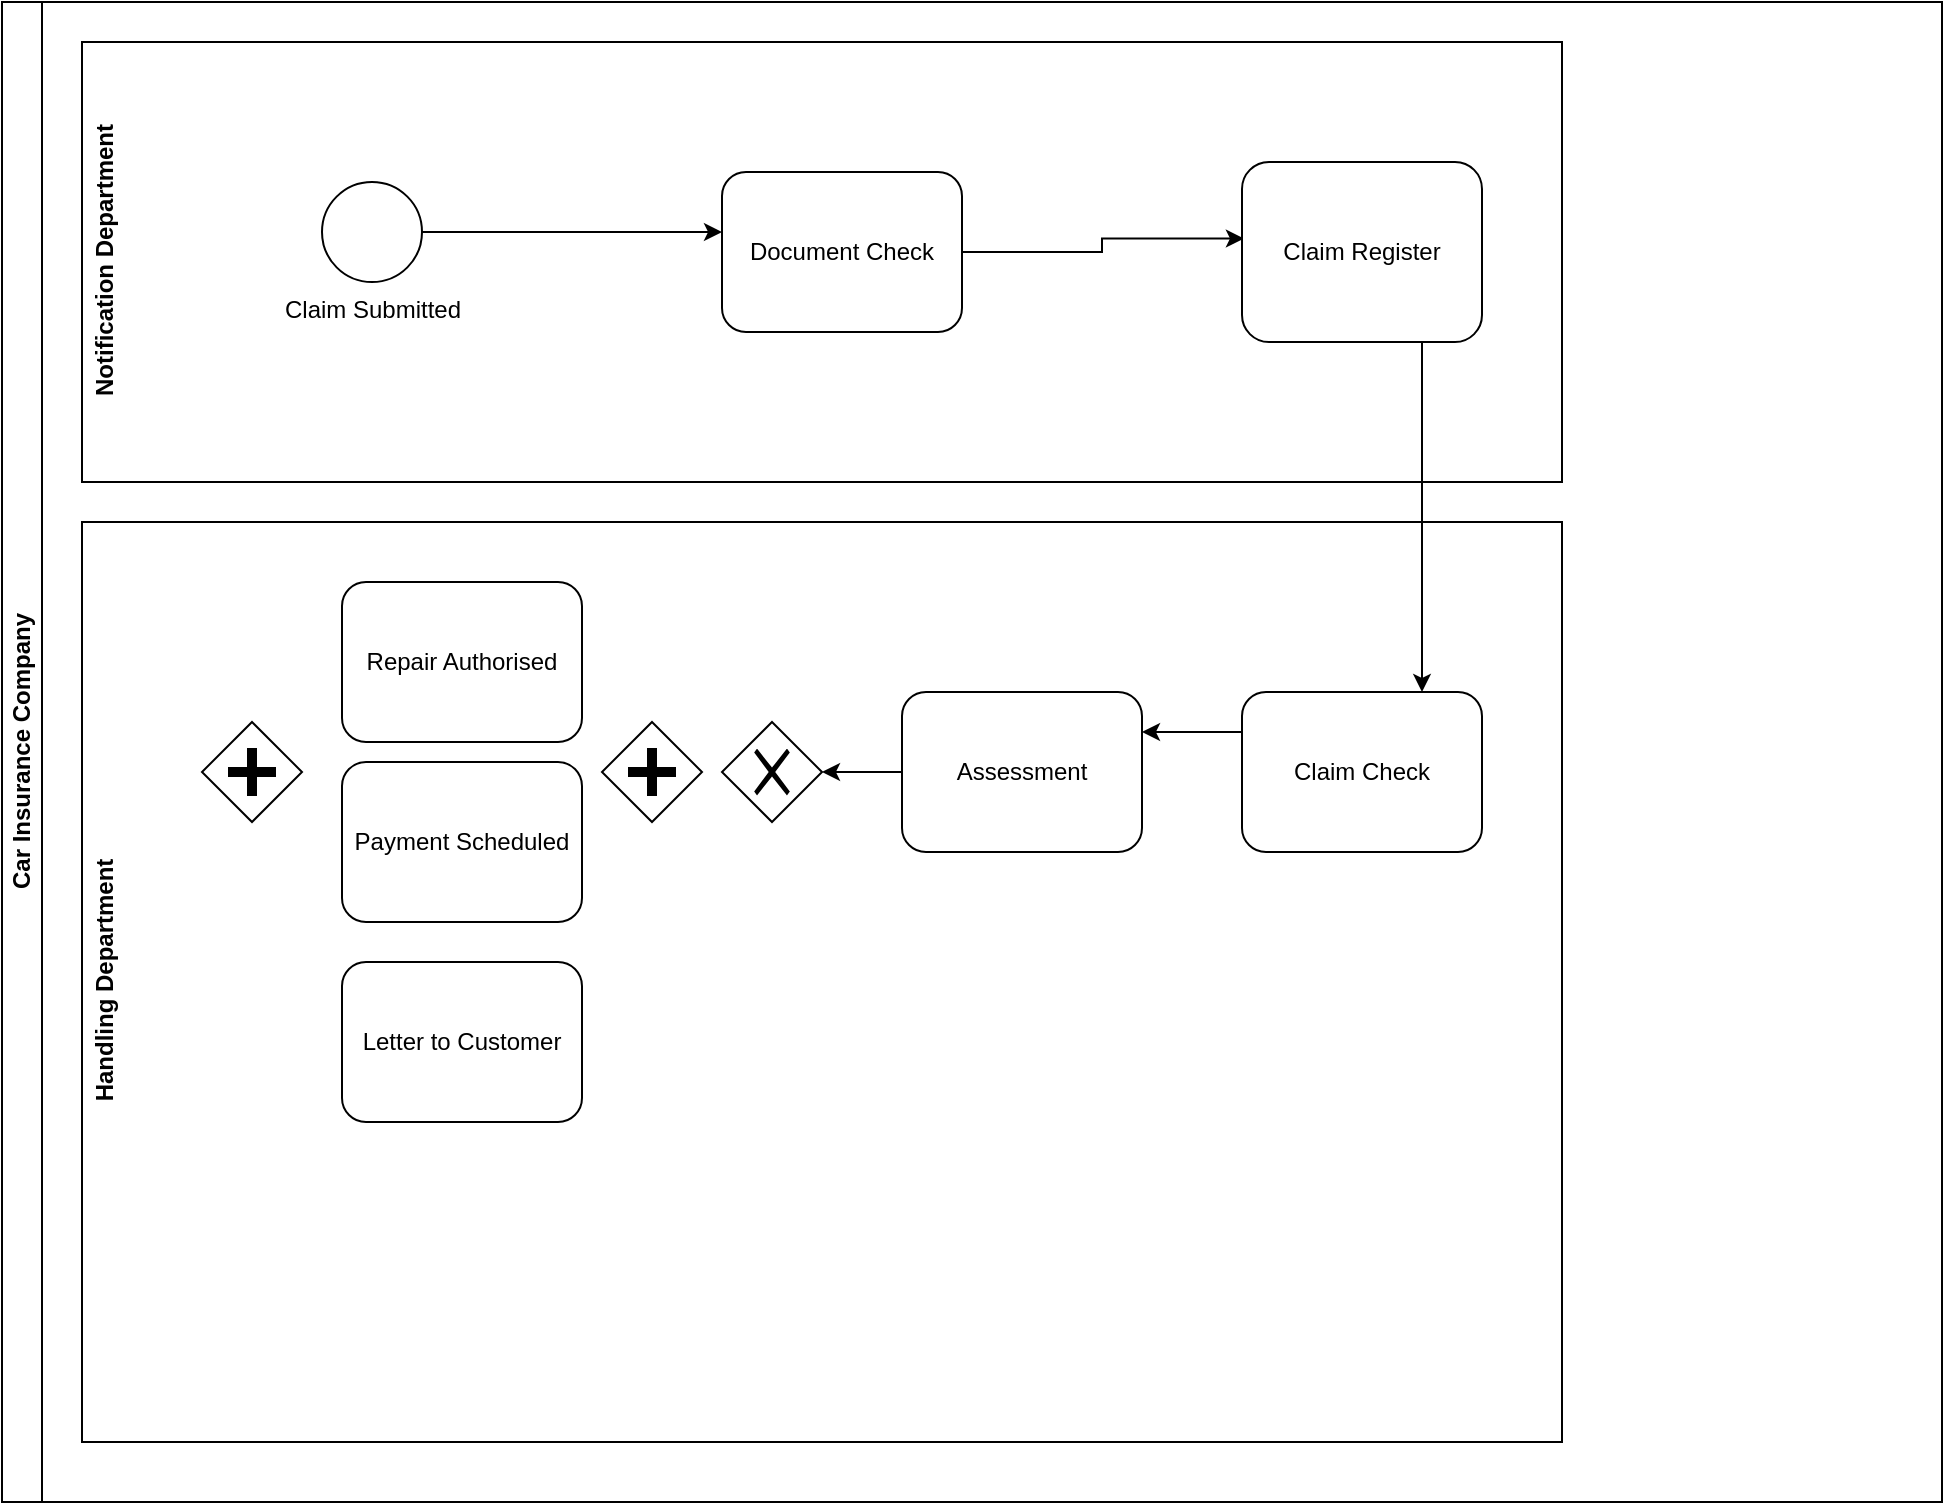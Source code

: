 <mxfile version="13.6.2" type="github">
  <diagram id="gAq9_eEWLWpcsNNy8KeX" name="My Answer">
    <mxGraphModel dx="2296" dy="520" grid="1" gridSize="10" guides="1" tooltips="1" connect="1" arrows="1" fold="1" page="1" pageScale="1" pageWidth="1654" pageHeight="1169" math="0" shadow="0">
      <root>
        <mxCell id="0" />
        <mxCell id="1" parent="0" />
        <mxCell id="t4xo15ltuLMJvpSh2PAa-2" value="Car Insurance Company" style="swimlane;html=1;horizontal=0;startSize=20;" vertex="1" parent="1">
          <mxGeometry x="-30" y="30" width="970" height="750" as="geometry" />
        </mxCell>
        <mxCell id="t4xo15ltuLMJvpSh2PAa-3" value="Notification Department" style="swimlane;html=1;horizontal=0;swimlaneLine=0;startSize=23;" vertex="1" parent="t4xo15ltuLMJvpSh2PAa-2">
          <mxGeometry x="40" y="20" width="740" height="220" as="geometry" />
        </mxCell>
        <mxCell id="t4xo15ltuLMJvpSh2PAa-7" style="edgeStyle=orthogonalEdgeStyle;rounded=0;orthogonalLoop=1;jettySize=auto;html=1;entryX=0;entryY=0.375;entryDx=0;entryDy=0;entryPerimeter=0;" edge="1" parent="t4xo15ltuLMJvpSh2PAa-3" source="t4xo15ltuLMJvpSh2PAa-5" target="t4xo15ltuLMJvpSh2PAa-6">
          <mxGeometry relative="1" as="geometry" />
        </mxCell>
        <mxCell id="t4xo15ltuLMJvpSh2PAa-5" value="Claim Submitted" style="shape=mxgraph.bpmn.shape;html=1;verticalLabelPosition=bottom;labelBackgroundColor=#ffffff;verticalAlign=top;align=center;perimeter=ellipsePerimeter;outlineConnect=0;outline=standard;symbol=general;" vertex="1" parent="t4xo15ltuLMJvpSh2PAa-3">
          <mxGeometry x="120" y="70" width="50" height="50" as="geometry" />
        </mxCell>
        <mxCell id="t4xo15ltuLMJvpSh2PAa-9" style="edgeStyle=orthogonalEdgeStyle;rounded=0;orthogonalLoop=1;jettySize=auto;html=1;exitX=1;exitY=0.5;exitDx=0;exitDy=0;entryX=0.008;entryY=0.425;entryDx=0;entryDy=0;entryPerimeter=0;" edge="1" parent="t4xo15ltuLMJvpSh2PAa-3" source="t4xo15ltuLMJvpSh2PAa-6" target="t4xo15ltuLMJvpSh2PAa-8">
          <mxGeometry relative="1" as="geometry" />
        </mxCell>
        <mxCell id="t4xo15ltuLMJvpSh2PAa-6" value="Document Check" style="shape=ext;rounded=1;html=1;whiteSpace=wrap;" vertex="1" parent="t4xo15ltuLMJvpSh2PAa-3">
          <mxGeometry x="320" y="65" width="120" height="80" as="geometry" />
        </mxCell>
        <mxCell id="t4xo15ltuLMJvpSh2PAa-8" value="Claim Register" style="shape=ext;rounded=1;html=1;whiteSpace=wrap;" vertex="1" parent="t4xo15ltuLMJvpSh2PAa-3">
          <mxGeometry x="580" y="60" width="120" height="90" as="geometry" />
        </mxCell>
        <mxCell id="t4xo15ltuLMJvpSh2PAa-10" value="Handling Department" style="swimlane;html=1;horizontal=0;swimlaneLine=0;" vertex="1" parent="t4xo15ltuLMJvpSh2PAa-2">
          <mxGeometry x="40" y="260" width="740" height="460" as="geometry" />
        </mxCell>
        <mxCell id="t4xo15ltuLMJvpSh2PAa-14" style="edgeStyle=orthogonalEdgeStyle;rounded=0;orthogonalLoop=1;jettySize=auto;html=1;exitX=0;exitY=0.25;exitDx=0;exitDy=0;entryX=1;entryY=0.25;entryDx=0;entryDy=0;" edge="1" parent="t4xo15ltuLMJvpSh2PAa-10" source="t4xo15ltuLMJvpSh2PAa-11" target="t4xo15ltuLMJvpSh2PAa-13">
          <mxGeometry relative="1" as="geometry" />
        </mxCell>
        <mxCell id="t4xo15ltuLMJvpSh2PAa-11" value="Claim Check" style="shape=ext;rounded=1;html=1;whiteSpace=wrap;" vertex="1" parent="t4xo15ltuLMJvpSh2PAa-10">
          <mxGeometry x="580" y="85" width="120" height="80" as="geometry" />
        </mxCell>
        <mxCell id="t4xo15ltuLMJvpSh2PAa-16" style="edgeStyle=orthogonalEdgeStyle;rounded=0;orthogonalLoop=1;jettySize=auto;html=1;exitX=0;exitY=0.5;exitDx=0;exitDy=0;" edge="1" parent="t4xo15ltuLMJvpSh2PAa-10" source="t4xo15ltuLMJvpSh2PAa-13" target="t4xo15ltuLMJvpSh2PAa-15">
          <mxGeometry relative="1" as="geometry" />
        </mxCell>
        <mxCell id="t4xo15ltuLMJvpSh2PAa-13" value="Assessment" style="shape=ext;rounded=1;html=1;whiteSpace=wrap;" vertex="1" parent="t4xo15ltuLMJvpSh2PAa-10">
          <mxGeometry x="410" y="85" width="120" height="80" as="geometry" />
        </mxCell>
        <mxCell id="t4xo15ltuLMJvpSh2PAa-15" value="" style="shape=mxgraph.bpmn.shape;html=1;verticalLabelPosition=bottom;labelBackgroundColor=#ffffff;verticalAlign=top;align=center;perimeter=rhombusPerimeter;background=gateway;outlineConnect=0;outline=none;symbol=exclusiveGw;" vertex="1" parent="t4xo15ltuLMJvpSh2PAa-10">
          <mxGeometry x="320" y="100" width="50" height="50" as="geometry" />
        </mxCell>
        <mxCell id="t4xo15ltuLMJvpSh2PAa-18" value="Repair Authorised" style="shape=ext;rounded=1;html=1;whiteSpace=wrap;" vertex="1" parent="t4xo15ltuLMJvpSh2PAa-10">
          <mxGeometry x="130" y="30" width="120" height="80" as="geometry" />
        </mxCell>
        <mxCell id="t4xo15ltuLMJvpSh2PAa-19" value="Payment Scheduled" style="shape=ext;rounded=1;html=1;whiteSpace=wrap;" vertex="1" parent="t4xo15ltuLMJvpSh2PAa-10">
          <mxGeometry x="130" y="120" width="120" height="80" as="geometry" />
        </mxCell>
        <mxCell id="t4xo15ltuLMJvpSh2PAa-20" value="" style="shape=mxgraph.bpmn.shape;html=1;verticalLabelPosition=bottom;labelBackgroundColor=#ffffff;verticalAlign=top;align=center;perimeter=rhombusPerimeter;background=gateway;outlineConnect=0;outline=none;symbol=parallelGw;" vertex="1" parent="t4xo15ltuLMJvpSh2PAa-10">
          <mxGeometry x="60" y="100" width="50" height="50" as="geometry" />
        </mxCell>
        <mxCell id="t4xo15ltuLMJvpSh2PAa-21" value="" style="shape=mxgraph.bpmn.shape;html=1;verticalLabelPosition=bottom;labelBackgroundColor=#ffffff;verticalAlign=top;align=center;perimeter=rhombusPerimeter;background=gateway;outlineConnect=0;outline=none;symbol=parallelGw;" vertex="1" parent="t4xo15ltuLMJvpSh2PAa-10">
          <mxGeometry x="260" y="100" width="50" height="50" as="geometry" />
        </mxCell>
        <mxCell id="t4xo15ltuLMJvpSh2PAa-22" value="Letter to Customer" style="shape=ext;rounded=1;html=1;whiteSpace=wrap;" vertex="1" parent="t4xo15ltuLMJvpSh2PAa-10">
          <mxGeometry x="130" y="220" width="120" height="80" as="geometry" />
        </mxCell>
        <mxCell id="t4xo15ltuLMJvpSh2PAa-12" style="edgeStyle=orthogonalEdgeStyle;rounded=0;orthogonalLoop=1;jettySize=auto;html=1;exitX=0.75;exitY=1;exitDx=0;exitDy=0;entryX=0.75;entryY=0;entryDx=0;entryDy=0;" edge="1" parent="t4xo15ltuLMJvpSh2PAa-2" source="t4xo15ltuLMJvpSh2PAa-8" target="t4xo15ltuLMJvpSh2PAa-11">
          <mxGeometry relative="1" as="geometry" />
        </mxCell>
      </root>
    </mxGraphModel>
  </diagram>
</mxfile>
